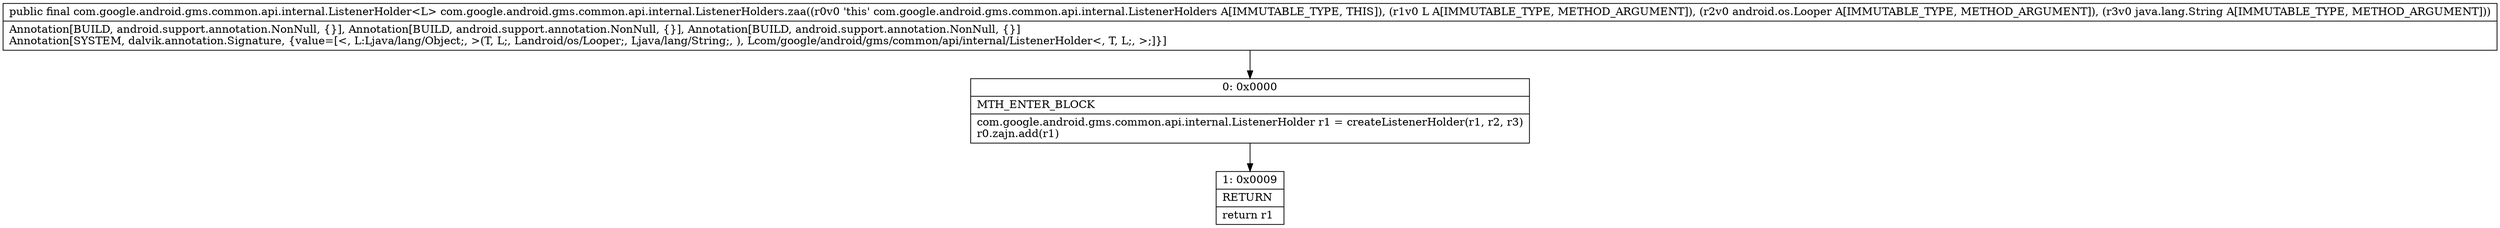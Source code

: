 digraph "CFG forcom.google.android.gms.common.api.internal.ListenerHolders.zaa(Ljava\/lang\/Object;Landroid\/os\/Looper;Ljava\/lang\/String;)Lcom\/google\/android\/gms\/common\/api\/internal\/ListenerHolder;" {
Node_0 [shape=record,label="{0\:\ 0x0000|MTH_ENTER_BLOCK\l|com.google.android.gms.common.api.internal.ListenerHolder r1 = createListenerHolder(r1, r2, r3)\lr0.zajn.add(r1)\l}"];
Node_1 [shape=record,label="{1\:\ 0x0009|RETURN\l|return r1\l}"];
MethodNode[shape=record,label="{public final com.google.android.gms.common.api.internal.ListenerHolder\<L\> com.google.android.gms.common.api.internal.ListenerHolders.zaa((r0v0 'this' com.google.android.gms.common.api.internal.ListenerHolders A[IMMUTABLE_TYPE, THIS]), (r1v0 L A[IMMUTABLE_TYPE, METHOD_ARGUMENT]), (r2v0 android.os.Looper A[IMMUTABLE_TYPE, METHOD_ARGUMENT]), (r3v0 java.lang.String A[IMMUTABLE_TYPE, METHOD_ARGUMENT]))  | Annotation[BUILD, android.support.annotation.NonNull, \{\}], Annotation[BUILD, android.support.annotation.NonNull, \{\}], Annotation[BUILD, android.support.annotation.NonNull, \{\}]\lAnnotation[SYSTEM, dalvik.annotation.Signature, \{value=[\<, L:Ljava\/lang\/Object;, \>(T, L;, Landroid\/os\/Looper;, Ljava\/lang\/String;, ), Lcom\/google\/android\/gms\/common\/api\/internal\/ListenerHolder\<, T, L;, \>;]\}]\l}"];
MethodNode -> Node_0;
Node_0 -> Node_1;
}

